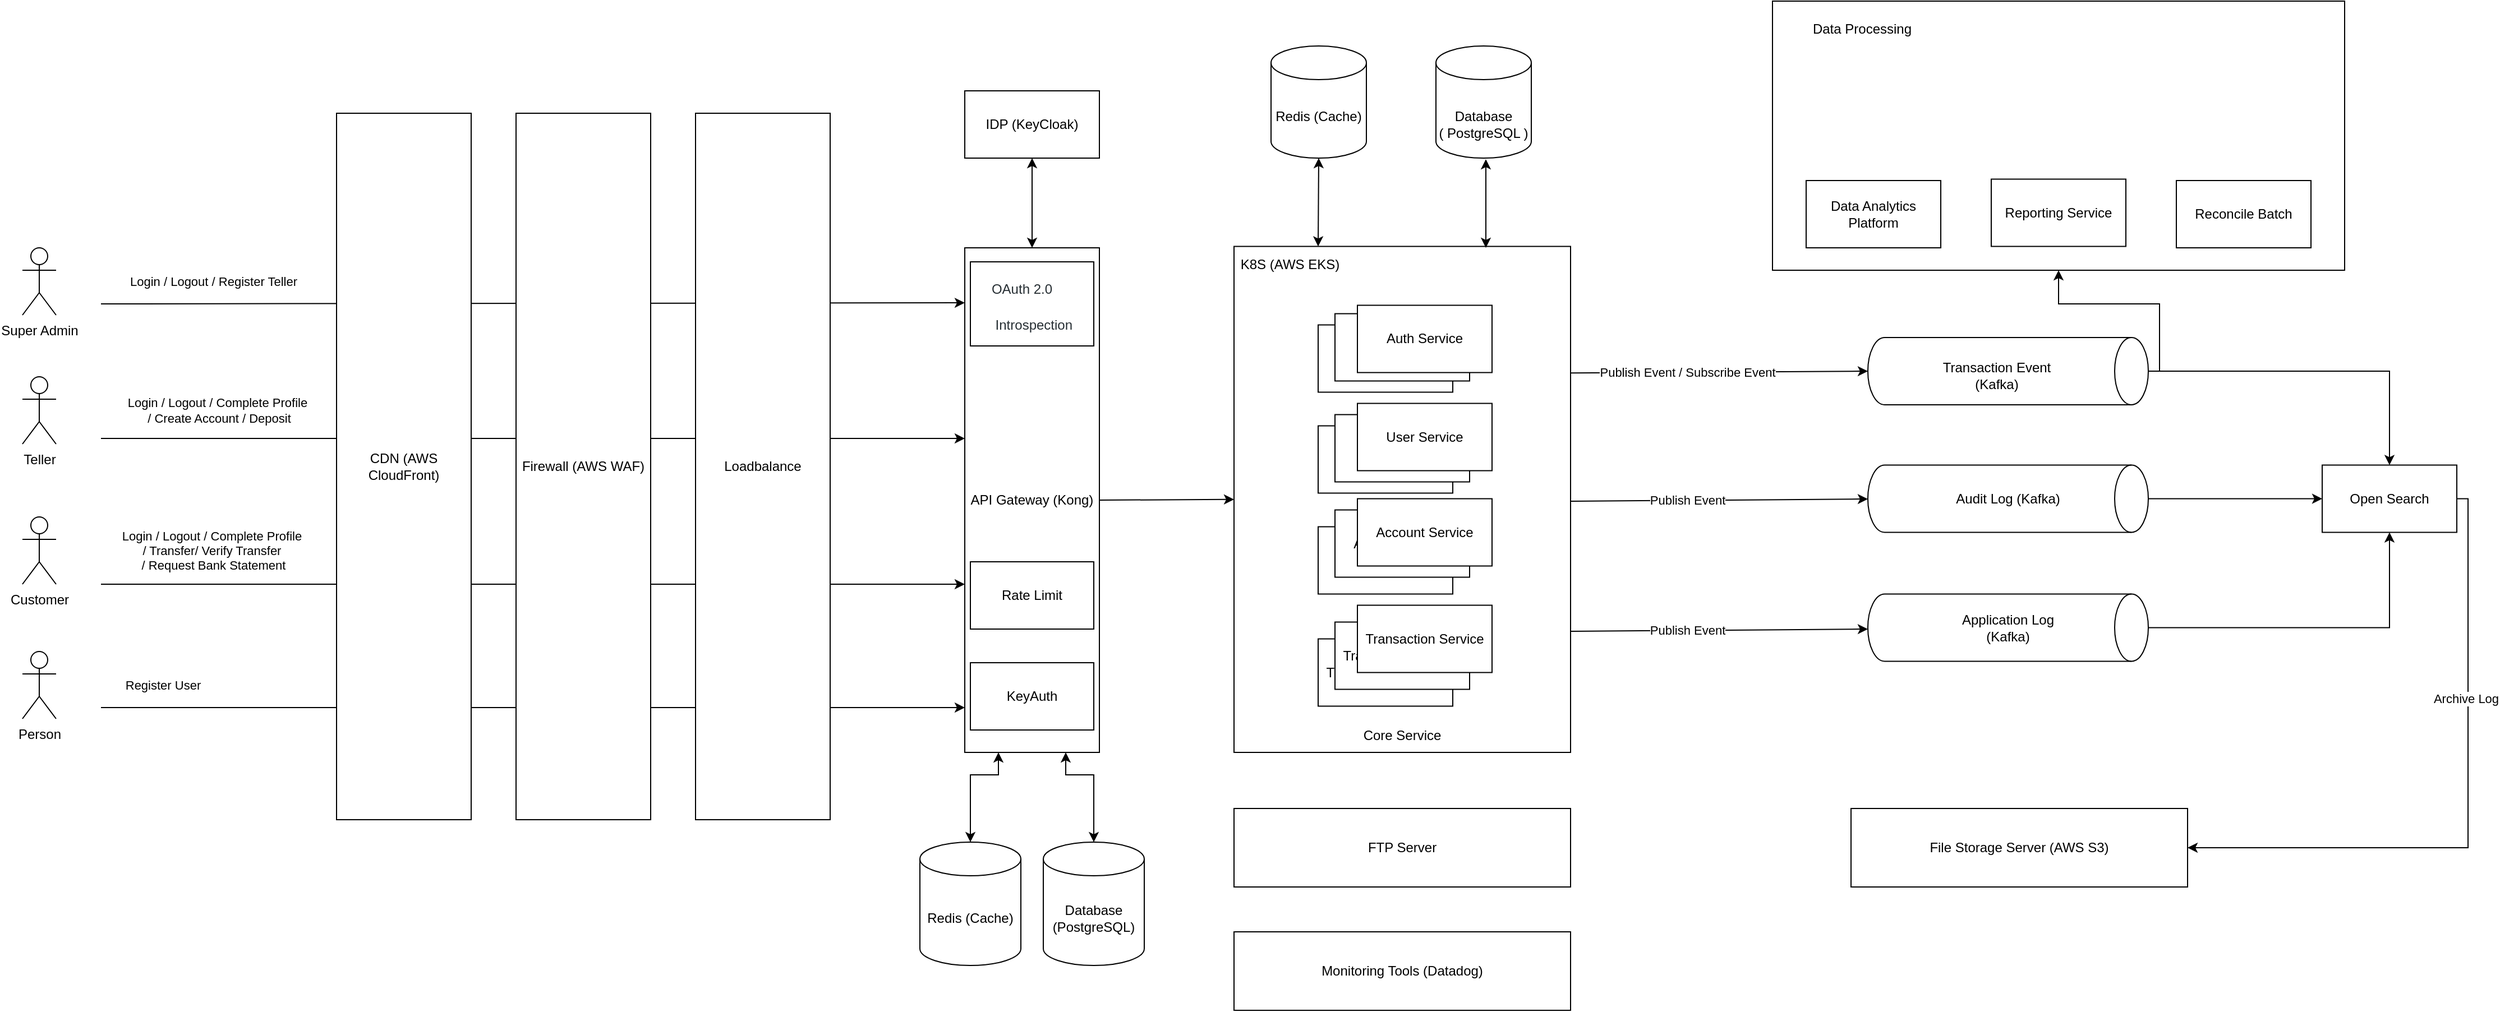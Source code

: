 <mxfile version="24.8.6">
  <diagram name="Page-1" id="zOZYI_Y9Vtg-hafL96PP">
    <mxGraphModel dx="2431" dy="993" grid="1" gridSize="10" guides="1" tooltips="1" connect="1" arrows="1" fold="1" page="1" pageScale="1" pageWidth="850" pageHeight="1100" math="0" shadow="0">
      <root>
        <mxCell id="0" />
        <mxCell id="1" parent="0" />
        <mxCell id="32EQ0Mk-OWd7ZMlkaizb-71" value="" style="rounded=0;whiteSpace=wrap;html=1;" vertex="1" parent="1">
          <mxGeometry x="830" y="180" width="510" height="240" as="geometry" />
        </mxCell>
        <mxCell id="32EQ0Mk-OWd7ZMlkaizb-51" value="" style="rounded=0;whiteSpace=wrap;html=1;" vertex="1" parent="1">
          <mxGeometry x="350" y="398.75" width="300" height="451.25" as="geometry" />
        </mxCell>
        <mxCell id="32EQ0Mk-OWd7ZMlkaizb-1" value="Redis (Cache)" style="shape=cylinder3;whiteSpace=wrap;html=1;boundedLbl=1;backgroundOutline=1;size=15;" vertex="1" parent="1">
          <mxGeometry x="383" y="220" width="85" height="100" as="geometry" />
        </mxCell>
        <mxCell id="32EQ0Mk-OWd7ZMlkaizb-2" value="API Gateway (Kong)" style="rounded=0;whiteSpace=wrap;html=1;" vertex="1" parent="1">
          <mxGeometry x="110" y="400" width="120" height="450" as="geometry" />
        </mxCell>
        <mxCell id="32EQ0Mk-OWd7ZMlkaizb-3" value="Auth Service" style="rounded=0;whiteSpace=wrap;html=1;" vertex="1" parent="1">
          <mxGeometry x="425" y="468.75" width="120" height="60" as="geometry" />
        </mxCell>
        <mxCell id="32EQ0Mk-OWd7ZMlkaizb-4" value="&lt;div&gt;&lt;br&gt;&lt;/div&gt;&lt;div&gt;Database&lt;/div&gt;( PostgreSQL )" style="shape=cylinder3;whiteSpace=wrap;html=1;boundedLbl=1;backgroundOutline=1;size=15;" vertex="1" parent="1">
          <mxGeometry x="530" y="220" width="85" height="100" as="geometry" />
        </mxCell>
        <mxCell id="32EQ0Mk-OWd7ZMlkaizb-5" value="IDP (KeyCloak)" style="rounded=0;whiteSpace=wrap;html=1;" vertex="1" parent="1">
          <mxGeometry x="110" y="260" width="120" height="60" as="geometry" />
        </mxCell>
        <mxCell id="32EQ0Mk-OWd7ZMlkaizb-6" value="User Service" style="rounded=0;whiteSpace=wrap;html=1;" vertex="1" parent="1">
          <mxGeometry x="425" y="558.75" width="120" height="60" as="geometry" />
        </mxCell>
        <mxCell id="32EQ0Mk-OWd7ZMlkaizb-7" value="Account Service" style="rounded=0;whiteSpace=wrap;html=1;" vertex="1" parent="1">
          <mxGeometry x="425" y="648.75" width="120" height="60" as="geometry" />
        </mxCell>
        <mxCell id="32EQ0Mk-OWd7ZMlkaizb-8" value="Transaction Service" style="rounded=0;whiteSpace=wrap;html=1;" vertex="1" parent="1">
          <mxGeometry x="425" y="748.75" width="120" height="60" as="geometry" />
        </mxCell>
        <mxCell id="32EQ0Mk-OWd7ZMlkaizb-12" value="Reconcile Batch" style="rounded=0;whiteSpace=wrap;html=1;" vertex="1" parent="1">
          <mxGeometry x="1190" y="340" width="120" height="60" as="geometry" />
        </mxCell>
        <mxCell id="32EQ0Mk-OWd7ZMlkaizb-13" value="Reporting Service" style="rounded=0;whiteSpace=wrap;html=1;" vertex="1" parent="1">
          <mxGeometry x="1025" y="338.75" width="120" height="60" as="geometry" />
        </mxCell>
        <mxCell id="32EQ0Mk-OWd7ZMlkaizb-16" value="FTP Server" style="rounded=0;whiteSpace=wrap;html=1;" vertex="1" parent="1">
          <mxGeometry x="350" y="900" width="300" height="70" as="geometry" />
        </mxCell>
        <mxCell id="32EQ0Mk-OWd7ZMlkaizb-17" value="Open Search" style="rounded=0;whiteSpace=wrap;html=1;" vertex="1" parent="1">
          <mxGeometry x="1320" y="593.75" width="120" height="60" as="geometry" />
        </mxCell>
        <mxCell id="32EQ0Mk-OWd7ZMlkaizb-18" value="Teller" style="shape=umlActor;verticalLabelPosition=bottom;verticalAlign=top;html=1;outlineConnect=0;" vertex="1" parent="1">
          <mxGeometry x="-730" y="515" width="30" height="60" as="geometry" />
        </mxCell>
        <mxCell id="32EQ0Mk-OWd7ZMlkaizb-19" value="Person" style="shape=umlActor;verticalLabelPosition=bottom;verticalAlign=top;html=1;outlineConnect=0;" vertex="1" parent="1">
          <mxGeometry x="-730" y="760" width="30" height="60" as="geometry" />
        </mxCell>
        <mxCell id="32EQ0Mk-OWd7ZMlkaizb-20" value="Super Admin" style="shape=umlActor;verticalLabelPosition=bottom;verticalAlign=top;html=1;outlineConnect=0;" vertex="1" parent="1">
          <mxGeometry x="-730" y="400" width="30" height="60" as="geometry" />
        </mxCell>
        <mxCell id="32EQ0Mk-OWd7ZMlkaizb-21" value="Customer" style="shape=umlActor;verticalLabelPosition=bottom;verticalAlign=top;html=1;outlineConnect=0;" vertex="1" parent="1">
          <mxGeometry x="-730" y="640" width="30" height="60" as="geometry" />
        </mxCell>
        <mxCell id="32EQ0Mk-OWd7ZMlkaizb-22" value="Rate Limit" style="rounded=0;whiteSpace=wrap;html=1;" vertex="1" parent="1">
          <mxGeometry x="115" y="680" width="110" height="60" as="geometry" />
        </mxCell>
        <mxCell id="32EQ0Mk-OWd7ZMlkaizb-23" value="KeyAuth" style="rounded=0;whiteSpace=wrap;html=1;" vertex="1" parent="1">
          <mxGeometry x="115" y="770" width="110" height="60" as="geometry" />
        </mxCell>
        <mxCell id="32EQ0Mk-OWd7ZMlkaizb-24" value="&lt;h1 style=&quot;margin: 0px; font-weight: 500; line-height: 28px; color: rgb(38, 46, 51); text-align: start; background-color: rgb(255, 255, 255);&quot; tabindex=&quot;-1&quot; id=&quot;main&quot;&gt;&lt;font style=&quot;font-size: 12px;&quot; face=&quot;Helvetica&quot;&gt;OAuth 2.0&lt;/font&gt;&lt;/h1&gt;&lt;h1 style=&quot;margin: 0px; font-weight: 500; line-height: 28px; color: rgb(38, 46, 51); text-align: start; background-color: rgb(255, 255, 255);&quot; tabindex=&quot;-1&quot; id=&quot;main&quot;&gt;&lt;font style=&quot;font-size: 12px;&quot; face=&quot;Helvetica&quot;&gt;&amp;nbsp;Introspection&lt;/font&gt;&lt;/h1&gt;" style="rounded=0;whiteSpace=wrap;html=1;" vertex="1" parent="1">
          <mxGeometry x="115" y="412.5" width="110" height="75" as="geometry" />
        </mxCell>
        <mxCell id="32EQ0Mk-OWd7ZMlkaizb-25" value="Redis (Cache)" style="shape=cylinder3;whiteSpace=wrap;html=1;boundedLbl=1;backgroundOutline=1;size=15;" vertex="1" parent="1">
          <mxGeometry x="70" y="930" width="90" height="110" as="geometry" />
        </mxCell>
        <mxCell id="32EQ0Mk-OWd7ZMlkaizb-26" value="Database&lt;br&gt;(PostgreSQL)" style="shape=cylinder3;whiteSpace=wrap;html=1;boundedLbl=1;backgroundOutline=1;size=15;" vertex="1" parent="1">
          <mxGeometry x="180" y="930" width="90" height="110" as="geometry" />
        </mxCell>
        <mxCell id="32EQ0Mk-OWd7ZMlkaizb-27" value="" style="endArrow=classic;startArrow=classic;html=1;rounded=0;exitX=0.5;exitY=0;exitDx=0;exitDy=0;exitPerimeter=0;entryX=0.25;entryY=1;entryDx=0;entryDy=0;edgeStyle=orthogonalEdgeStyle;" edge="1" parent="1" source="32EQ0Mk-OWd7ZMlkaizb-25" target="32EQ0Mk-OWd7ZMlkaizb-2">
          <mxGeometry width="50" height="50" relative="1" as="geometry">
            <mxPoint x="440" y="600" as="sourcePoint" />
            <mxPoint x="490" y="550" as="targetPoint" />
            <Array as="points">
              <mxPoint x="115" y="870" />
              <mxPoint x="140" y="870" />
            </Array>
          </mxGeometry>
        </mxCell>
        <mxCell id="32EQ0Mk-OWd7ZMlkaizb-28" value="" style="endArrow=classic;startArrow=classic;html=1;rounded=0;exitX=0.5;exitY=0;exitDx=0;exitDy=0;exitPerimeter=0;entryX=0.75;entryY=1;entryDx=0;entryDy=0;edgeStyle=orthogonalEdgeStyle;" edge="1" parent="1" source="32EQ0Mk-OWd7ZMlkaizb-26" target="32EQ0Mk-OWd7ZMlkaizb-2">
          <mxGeometry width="50" height="50" relative="1" as="geometry">
            <mxPoint x="130" y="900" as="sourcePoint" />
            <mxPoint x="150" y="860" as="targetPoint" />
            <Array as="points">
              <mxPoint x="225" y="870" />
              <mxPoint x="200" y="870" />
            </Array>
          </mxGeometry>
        </mxCell>
        <mxCell id="32EQ0Mk-OWd7ZMlkaizb-29" value="" style="endArrow=classic;startArrow=classic;html=1;rounded=0;exitX=0.5;exitY=0;exitDx=0;exitDy=0;entryX=0.5;entryY=1;entryDx=0;entryDy=0;" edge="1" parent="1" source="32EQ0Mk-OWd7ZMlkaizb-2" target="32EQ0Mk-OWd7ZMlkaizb-5">
          <mxGeometry width="50" height="50" relative="1" as="geometry">
            <mxPoint x="440" y="600" as="sourcePoint" />
            <mxPoint x="490" y="550" as="targetPoint" />
            <Array as="points" />
          </mxGeometry>
        </mxCell>
        <mxCell id="32EQ0Mk-OWd7ZMlkaizb-30" value="" style="endArrow=classic;html=1;rounded=0;entryX=0;entryY=0.109;entryDx=0;entryDy=0;entryPerimeter=0;" edge="1" parent="1" target="32EQ0Mk-OWd7ZMlkaizb-2">
          <mxGeometry width="50" height="50" relative="1" as="geometry">
            <mxPoint x="-660" y="450" as="sourcePoint" />
            <mxPoint x="490" y="550" as="targetPoint" />
          </mxGeometry>
        </mxCell>
        <mxCell id="32EQ0Mk-OWd7ZMlkaizb-31" value="Login / Logout / Register Teller" style="edgeLabel;html=1;align=center;verticalAlign=middle;resizable=0;points=[];" vertex="1" connectable="0" parent="32EQ0Mk-OWd7ZMlkaizb-30">
          <mxGeometry x="-0.048" y="1" relative="1" as="geometry">
            <mxPoint x="-267" y="-19" as="offset" />
          </mxGeometry>
        </mxCell>
        <mxCell id="32EQ0Mk-OWd7ZMlkaizb-32" value="" style="endArrow=classic;html=1;rounded=0;entryX=0;entryY=0.109;entryDx=0;entryDy=0;entryPerimeter=0;" edge="1" parent="1">
          <mxGeometry width="50" height="50" relative="1" as="geometry">
            <mxPoint x="-660" y="570" as="sourcePoint" />
            <mxPoint x="110" y="570" as="targetPoint" />
          </mxGeometry>
        </mxCell>
        <mxCell id="32EQ0Mk-OWd7ZMlkaizb-33" value="Login / Logout / Complete Profile&amp;nbsp;&lt;div&gt;/ Create Account / Deposit&lt;/div&gt;" style="edgeLabel;html=1;align=center;verticalAlign=middle;resizable=0;points=[];" vertex="1" connectable="0" parent="32EQ0Mk-OWd7ZMlkaizb-32">
          <mxGeometry x="-0.048" y="1" relative="1" as="geometry">
            <mxPoint x="-262" y="-24" as="offset" />
          </mxGeometry>
        </mxCell>
        <mxCell id="32EQ0Mk-OWd7ZMlkaizb-34" value="" style="endArrow=classic;html=1;rounded=0;entryX=0;entryY=0.109;entryDx=0;entryDy=0;entryPerimeter=0;" edge="1" parent="1">
          <mxGeometry width="50" height="50" relative="1" as="geometry">
            <mxPoint x="-660" y="700" as="sourcePoint" />
            <mxPoint x="110" y="700" as="targetPoint" />
          </mxGeometry>
        </mxCell>
        <mxCell id="32EQ0Mk-OWd7ZMlkaizb-35" value="Login / Logout / Complete Profile&amp;nbsp;&lt;div&gt;/ Transfer/ Verify Transfer&amp;nbsp;&lt;div&gt;/ Request Bank Statement&lt;/div&gt;&lt;/div&gt;" style="edgeLabel;html=1;align=center;verticalAlign=middle;resizable=0;points=[];" vertex="1" connectable="0" parent="32EQ0Mk-OWd7ZMlkaizb-34">
          <mxGeometry x="-0.048" y="1" relative="1" as="geometry">
            <mxPoint x="-267" y="-29" as="offset" />
          </mxGeometry>
        </mxCell>
        <mxCell id="32EQ0Mk-OWd7ZMlkaizb-36" value="" style="endArrow=classic;html=1;rounded=0;entryX=0;entryY=0.109;entryDx=0;entryDy=0;entryPerimeter=0;" edge="1" parent="1">
          <mxGeometry width="50" height="50" relative="1" as="geometry">
            <mxPoint x="-660" y="810" as="sourcePoint" />
            <mxPoint x="110" y="810" as="targetPoint" />
          </mxGeometry>
        </mxCell>
        <mxCell id="32EQ0Mk-OWd7ZMlkaizb-37" value="Register User" style="edgeLabel;html=1;align=center;verticalAlign=middle;resizable=0;points=[];" vertex="1" connectable="0" parent="32EQ0Mk-OWd7ZMlkaizb-36">
          <mxGeometry x="-0.048" y="1" relative="1" as="geometry">
            <mxPoint x="-312" y="-19" as="offset" />
          </mxGeometry>
        </mxCell>
        <mxCell id="32EQ0Mk-OWd7ZMlkaizb-38" value="CDN (AWS CloudFront)" style="rounded=0;whiteSpace=wrap;html=1;" vertex="1" parent="1">
          <mxGeometry x="-450" y="280" width="120" height="630" as="geometry" />
        </mxCell>
        <mxCell id="32EQ0Mk-OWd7ZMlkaizb-39" value="Firewall (AWS WAF)" style="rounded=0;whiteSpace=wrap;html=1;" vertex="1" parent="1">
          <mxGeometry x="-290" y="280" width="120" height="630" as="geometry" />
        </mxCell>
        <mxCell id="32EQ0Mk-OWd7ZMlkaizb-40" value="Loadbalance" style="rounded=0;whiteSpace=wrap;html=1;" vertex="1" parent="1">
          <mxGeometry x="-130" y="280" width="120" height="630" as="geometry" />
        </mxCell>
        <mxCell id="32EQ0Mk-OWd7ZMlkaizb-41" value="Auth Service" style="rounded=0;whiteSpace=wrap;html=1;" vertex="1" parent="1">
          <mxGeometry x="440" y="458.75" width="120" height="60" as="geometry" />
        </mxCell>
        <mxCell id="32EQ0Mk-OWd7ZMlkaizb-42" value="Auth Service" style="rounded=0;whiteSpace=wrap;html=1;" vertex="1" parent="1">
          <mxGeometry x="460" y="451.25" width="120" height="60" as="geometry" />
        </mxCell>
        <mxCell id="32EQ0Mk-OWd7ZMlkaizb-43" value="User Service" style="rounded=0;whiteSpace=wrap;html=1;" vertex="1" parent="1">
          <mxGeometry x="440" y="548.75" width="120" height="60" as="geometry" />
        </mxCell>
        <mxCell id="32EQ0Mk-OWd7ZMlkaizb-44" value="User Service" style="rounded=0;whiteSpace=wrap;html=1;" vertex="1" parent="1">
          <mxGeometry x="460" y="538.75" width="120" height="60" as="geometry" />
        </mxCell>
        <mxCell id="32EQ0Mk-OWd7ZMlkaizb-45" value="Account Service" style="rounded=0;whiteSpace=wrap;html=1;" vertex="1" parent="1">
          <mxGeometry x="440" y="633.75" width="120" height="60" as="geometry" />
        </mxCell>
        <mxCell id="32EQ0Mk-OWd7ZMlkaizb-46" value="Account Service" style="rounded=0;whiteSpace=wrap;html=1;" vertex="1" parent="1">
          <mxGeometry x="460" y="623.75" width="120" height="60" as="geometry" />
        </mxCell>
        <mxCell id="32EQ0Mk-OWd7ZMlkaizb-47" value="Transaction Service" style="rounded=0;whiteSpace=wrap;html=1;" vertex="1" parent="1">
          <mxGeometry x="440" y="733.75" width="120" height="60" as="geometry" />
        </mxCell>
        <mxCell id="32EQ0Mk-OWd7ZMlkaizb-48" value="Transaction Service" style="rounded=0;whiteSpace=wrap;html=1;" vertex="1" parent="1">
          <mxGeometry x="460" y="718.75" width="120" height="60" as="geometry" />
        </mxCell>
        <mxCell id="32EQ0Mk-OWd7ZMlkaizb-52" value="K8S (AWS EKS)" style="text;html=1;align=center;verticalAlign=middle;whiteSpace=wrap;rounded=0;" vertex="1" parent="1">
          <mxGeometry x="350" y="400" width="100" height="30" as="geometry" />
        </mxCell>
        <mxCell id="32EQ0Mk-OWd7ZMlkaizb-54" value="" style="endArrow=classic;html=1;rounded=0;exitX=1;exitY=0.5;exitDx=0;exitDy=0;entryX=0;entryY=0.5;entryDx=0;entryDy=0;" edge="1" parent="1" source="32EQ0Mk-OWd7ZMlkaizb-2" target="32EQ0Mk-OWd7ZMlkaizb-51">
          <mxGeometry width="50" height="50" relative="1" as="geometry">
            <mxPoint x="580" y="600" as="sourcePoint" />
            <mxPoint x="630" y="550" as="targetPoint" />
          </mxGeometry>
        </mxCell>
        <mxCell id="32EQ0Mk-OWd7ZMlkaizb-55" value="" style="endArrow=classic;startArrow=classic;html=1;rounded=0;exitX=0.25;exitY=0;exitDx=0;exitDy=0;entryX=0.5;entryY=1;entryDx=0;entryDy=0;entryPerimeter=0;" edge="1" parent="1" source="32EQ0Mk-OWd7ZMlkaizb-51" target="32EQ0Mk-OWd7ZMlkaizb-1">
          <mxGeometry width="50" height="50" relative="1" as="geometry">
            <mxPoint x="580" y="600" as="sourcePoint" />
            <mxPoint x="630" y="550" as="targetPoint" />
          </mxGeometry>
        </mxCell>
        <mxCell id="32EQ0Mk-OWd7ZMlkaizb-56" value="" style="endArrow=classic;startArrow=classic;html=1;rounded=0;exitX=0.25;exitY=0;exitDx=0;exitDy=0;entryX=0.5;entryY=1;entryDx=0;entryDy=0;entryPerimeter=0;" edge="1" parent="1">
          <mxGeometry width="50" height="50" relative="1" as="geometry">
            <mxPoint x="574.5" y="400" as="sourcePoint" />
            <mxPoint x="574.5" y="321" as="targetPoint" />
          </mxGeometry>
        </mxCell>
        <mxCell id="32EQ0Mk-OWd7ZMlkaizb-61" value="Core Service" style="text;html=1;align=center;verticalAlign=middle;whiteSpace=wrap;rounded=0;" vertex="1" parent="1">
          <mxGeometry x="460" y="820" width="80" height="30" as="geometry" />
        </mxCell>
        <mxCell id="32EQ0Mk-OWd7ZMlkaizb-62" value="" style="endArrow=classic;html=1;rounded=0;entryX=0.5;entryY=1;entryDx=0;entryDy=0;entryPerimeter=0;exitX=1;exitY=0.25;exitDx=0;exitDy=0;" edge="1" parent="1" source="32EQ0Mk-OWd7ZMlkaizb-51" target="32EQ0Mk-OWd7ZMlkaizb-9">
          <mxGeometry width="50" height="50" relative="1" as="geometry">
            <mxPoint x="580" y="600" as="sourcePoint" />
            <mxPoint x="630" y="550" as="targetPoint" />
          </mxGeometry>
        </mxCell>
        <mxCell id="32EQ0Mk-OWd7ZMlkaizb-63" value="Publish Event / Subscribe Event" style="edgeLabel;html=1;align=center;verticalAlign=middle;resizable=0;points=[];" vertex="1" connectable="0" parent="32EQ0Mk-OWd7ZMlkaizb-62">
          <mxGeometry x="-0.219" relative="1" as="geometry">
            <mxPoint as="offset" />
          </mxGeometry>
        </mxCell>
        <mxCell id="32EQ0Mk-OWd7ZMlkaizb-64" value="" style="endArrow=classic;html=1;rounded=0;entryX=0.5;entryY=1;entryDx=0;entryDy=0;entryPerimeter=0;exitX=1;exitY=0.25;exitDx=0;exitDy=0;" edge="1" parent="1">
          <mxGeometry width="50" height="50" relative="1" as="geometry">
            <mxPoint x="650" y="626" as="sourcePoint" />
            <mxPoint x="915" y="624" as="targetPoint" />
          </mxGeometry>
        </mxCell>
        <mxCell id="32EQ0Mk-OWd7ZMlkaizb-65" value="Publish Event" style="edgeLabel;html=1;align=center;verticalAlign=middle;resizable=0;points=[];" vertex="1" connectable="0" parent="32EQ0Mk-OWd7ZMlkaizb-64">
          <mxGeometry x="-0.219" relative="1" as="geometry">
            <mxPoint as="offset" />
          </mxGeometry>
        </mxCell>
        <mxCell id="32EQ0Mk-OWd7ZMlkaizb-66" value="" style="group" vertex="1" connectable="0" parent="1">
          <mxGeometry x="915" y="708.75" width="250" height="60" as="geometry" />
        </mxCell>
        <mxCell id="32EQ0Mk-OWd7ZMlkaizb-58" value="" style="shape=cylinder3;whiteSpace=wrap;html=1;boundedLbl=1;backgroundOutline=1;size=15;rotation=90;" vertex="1" parent="32EQ0Mk-OWd7ZMlkaizb-66">
          <mxGeometry x="95" y="-95" width="60" height="250" as="geometry" />
        </mxCell>
        <mxCell id="32EQ0Mk-OWd7ZMlkaizb-60" value="Application Log (Kafka)" style="text;html=1;align=center;verticalAlign=middle;whiteSpace=wrap;rounded=0;" vertex="1" parent="32EQ0Mk-OWd7ZMlkaizb-66">
          <mxGeometry x="75" y="15" width="100" height="30" as="geometry" />
        </mxCell>
        <mxCell id="32EQ0Mk-OWd7ZMlkaizb-67" value="" style="group" vertex="1" connectable="0" parent="1">
          <mxGeometry x="915" y="593.75" width="250" height="60" as="geometry" />
        </mxCell>
        <mxCell id="32EQ0Mk-OWd7ZMlkaizb-57" value="" style="shape=cylinder3;whiteSpace=wrap;html=1;boundedLbl=1;backgroundOutline=1;size=15;rotation=90;" vertex="1" parent="32EQ0Mk-OWd7ZMlkaizb-67">
          <mxGeometry x="95" y="-95" width="60" height="250" as="geometry" />
        </mxCell>
        <mxCell id="32EQ0Mk-OWd7ZMlkaizb-59" value="Audit Log (Kafka)" style="text;html=1;align=center;verticalAlign=middle;whiteSpace=wrap;rounded=0;" vertex="1" parent="32EQ0Mk-OWd7ZMlkaizb-67">
          <mxGeometry x="75" y="15" width="100" height="30" as="geometry" />
        </mxCell>
        <mxCell id="32EQ0Mk-OWd7ZMlkaizb-68" value="" style="group" vertex="1" connectable="0" parent="1">
          <mxGeometry x="915" y="480" width="250" height="60" as="geometry" />
        </mxCell>
        <mxCell id="32EQ0Mk-OWd7ZMlkaizb-9" value="" style="shape=cylinder3;whiteSpace=wrap;html=1;boundedLbl=1;backgroundOutline=1;size=15;rotation=90;" vertex="1" parent="32EQ0Mk-OWd7ZMlkaizb-68">
          <mxGeometry x="95" y="-95" width="60" height="250" as="geometry" />
        </mxCell>
        <mxCell id="32EQ0Mk-OWd7ZMlkaizb-10" value="Transaction Event (Kafka)" style="text;html=1;align=center;verticalAlign=middle;whiteSpace=wrap;rounded=0;" vertex="1" parent="32EQ0Mk-OWd7ZMlkaizb-68">
          <mxGeometry x="65" y="18.75" width="100" height="30" as="geometry" />
        </mxCell>
        <mxCell id="32EQ0Mk-OWd7ZMlkaizb-69" value="" style="endArrow=classic;html=1;rounded=0;entryX=0.5;entryY=1;entryDx=0;entryDy=0;entryPerimeter=0;exitX=1;exitY=0.25;exitDx=0;exitDy=0;" edge="1" parent="1">
          <mxGeometry width="50" height="50" relative="1" as="geometry">
            <mxPoint x="650" y="742" as="sourcePoint" />
            <mxPoint x="915" y="740" as="targetPoint" />
          </mxGeometry>
        </mxCell>
        <mxCell id="32EQ0Mk-OWd7ZMlkaizb-70" value="Publish Event" style="edgeLabel;html=1;align=center;verticalAlign=middle;resizable=0;points=[];" vertex="1" connectable="0" parent="32EQ0Mk-OWd7ZMlkaizb-69">
          <mxGeometry x="-0.219" relative="1" as="geometry">
            <mxPoint as="offset" />
          </mxGeometry>
        </mxCell>
        <mxCell id="32EQ0Mk-OWd7ZMlkaizb-72" value="File Storage Server (AWS S3)" style="rounded=0;whiteSpace=wrap;html=1;" vertex="1" parent="1">
          <mxGeometry x="900" y="900" width="300" height="70" as="geometry" />
        </mxCell>
        <mxCell id="32EQ0Mk-OWd7ZMlkaizb-74" value="Data Analytics Platform" style="rounded=0;whiteSpace=wrap;html=1;" vertex="1" parent="1">
          <mxGeometry x="860" y="340" width="120" height="60" as="geometry" />
        </mxCell>
        <mxCell id="32EQ0Mk-OWd7ZMlkaizb-75" value="Data Processing" style="text;html=1;align=center;verticalAlign=middle;whiteSpace=wrap;rounded=0;" vertex="1" parent="1">
          <mxGeometry x="840" y="190" width="140" height="30" as="geometry" />
        </mxCell>
        <mxCell id="32EQ0Mk-OWd7ZMlkaizb-76" value="" style="endArrow=classic;html=1;rounded=0;entryX=0.5;entryY=1;entryDx=0;entryDy=0;exitX=0.5;exitY=0;exitDx=0;exitDy=0;exitPerimeter=0;edgeStyle=orthogonalEdgeStyle;" edge="1" parent="1" source="32EQ0Mk-OWd7ZMlkaizb-9" target="32EQ0Mk-OWd7ZMlkaizb-71">
          <mxGeometry width="50" height="50" relative="1" as="geometry">
            <mxPoint x="820" y="490" as="sourcePoint" />
            <mxPoint x="870" y="440" as="targetPoint" />
          </mxGeometry>
        </mxCell>
        <mxCell id="32EQ0Mk-OWd7ZMlkaizb-77" value="" style="endArrow=classic;html=1;rounded=0;entryX=0.5;entryY=0;entryDx=0;entryDy=0;exitX=0.5;exitY=0;exitDx=0;exitDy=0;exitPerimeter=0;edgeStyle=orthogonalEdgeStyle;" edge="1" parent="1" source="32EQ0Mk-OWd7ZMlkaizb-9" target="32EQ0Mk-OWd7ZMlkaizb-17">
          <mxGeometry width="50" height="50" relative="1" as="geometry">
            <mxPoint x="820" y="490" as="sourcePoint" />
            <mxPoint x="870" y="440" as="targetPoint" />
          </mxGeometry>
        </mxCell>
        <mxCell id="32EQ0Mk-OWd7ZMlkaizb-78" value="" style="endArrow=classic;html=1;rounded=0;entryX=0;entryY=0.5;entryDx=0;entryDy=0;exitX=0.5;exitY=0;exitDx=0;exitDy=0;exitPerimeter=0;edgeStyle=orthogonalEdgeStyle;" edge="1" parent="1" source="32EQ0Mk-OWd7ZMlkaizb-57" target="32EQ0Mk-OWd7ZMlkaizb-17">
          <mxGeometry width="50" height="50" relative="1" as="geometry">
            <mxPoint x="1175" y="520" as="sourcePoint" />
            <mxPoint x="1390" y="609" as="targetPoint" />
          </mxGeometry>
        </mxCell>
        <mxCell id="32EQ0Mk-OWd7ZMlkaizb-79" value="" style="endArrow=classic;html=1;rounded=0;entryX=0.5;entryY=1;entryDx=0;entryDy=0;exitX=0.5;exitY=0;exitDx=0;exitDy=0;exitPerimeter=0;edgeStyle=orthogonalEdgeStyle;" edge="1" parent="1" source="32EQ0Mk-OWd7ZMlkaizb-58" target="32EQ0Mk-OWd7ZMlkaizb-17">
          <mxGeometry width="50" height="50" relative="1" as="geometry">
            <mxPoint x="1175" y="634" as="sourcePoint" />
            <mxPoint x="1330" y="634" as="targetPoint" />
          </mxGeometry>
        </mxCell>
        <mxCell id="32EQ0Mk-OWd7ZMlkaizb-80" value="" style="endArrow=classic;html=1;rounded=0;exitX=1;exitY=0.5;exitDx=0;exitDy=0;entryX=1;entryY=0.5;entryDx=0;entryDy=0;edgeStyle=orthogonalEdgeStyle;" edge="1" parent="1" source="32EQ0Mk-OWd7ZMlkaizb-17" target="32EQ0Mk-OWd7ZMlkaizb-72">
          <mxGeometry width="50" height="50" relative="1" as="geometry">
            <mxPoint x="820" y="870" as="sourcePoint" />
            <mxPoint x="870" y="820" as="targetPoint" />
          </mxGeometry>
        </mxCell>
        <mxCell id="32EQ0Mk-OWd7ZMlkaizb-81" value="Archive Log" style="edgeLabel;html=1;align=center;verticalAlign=middle;resizable=0;points=[];" vertex="1" connectable="0" parent="32EQ0Mk-OWd7ZMlkaizb-80">
          <mxGeometry x="-0.344" y="-2" relative="1" as="geometry">
            <mxPoint as="offset" />
          </mxGeometry>
        </mxCell>
        <mxCell id="32EQ0Mk-OWd7ZMlkaizb-82" value="Monitoring Tools (Datadog)" style="rounded=0;whiteSpace=wrap;html=1;" vertex="1" parent="1">
          <mxGeometry x="350" y="1010" width="300" height="70" as="geometry" />
        </mxCell>
      </root>
    </mxGraphModel>
  </diagram>
</mxfile>
